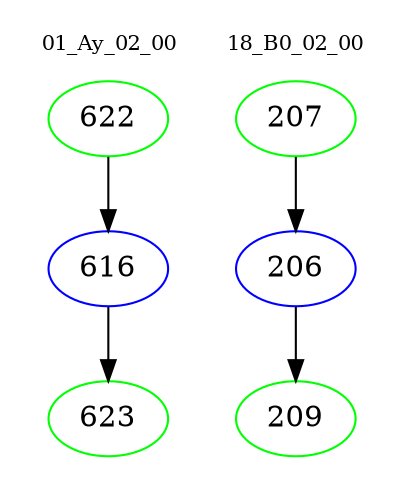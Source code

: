 digraph{
subgraph cluster_0 {
color = white
label = "01_Ay_02_00";
fontsize=10;
T0_622 [label="622", color="green"]
T0_622 -> T0_616 [color="black"]
T0_616 [label="616", color="blue"]
T0_616 -> T0_623 [color="black"]
T0_623 [label="623", color="green"]
}
subgraph cluster_1 {
color = white
label = "18_B0_02_00";
fontsize=10;
T1_207 [label="207", color="green"]
T1_207 -> T1_206 [color="black"]
T1_206 [label="206", color="blue"]
T1_206 -> T1_209 [color="black"]
T1_209 [label="209", color="green"]
}
}
